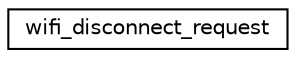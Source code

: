 digraph "Graphical Class Hierarchy"
{
 // LATEX_PDF_SIZE
  edge [fontname="Helvetica",fontsize="10",labelfontname="Helvetica",labelfontsize="10"];
  node [fontname="Helvetica",fontsize="10",shape=record];
  rankdir="LR";
  Node0 [label="wifi_disconnect_request",height=0.2,width=0.4,color="black", fillcolor="white", style="filled",URL="$structwifi__disconnect__request.html",tooltip="A Wi-Fi disconnect request."];
}
